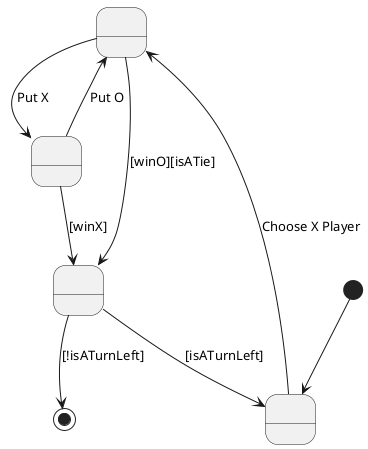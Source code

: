 @startuml instructionsState

    state State1 as " "
    state State2 as " "
    state State3 as " "
    state State4 as " "

    [*] --> State3
    State3 --> State1 : Choose X Player
    State1 --> State2 : Put X
    State1 --> State4 : [winO][isATie]
    State2 --> State1 : Put O
    State2 --> State4 : [winX]
    State4 --> State3 : [isATurnLeft]
    State4 --> [*] : [!isATurnLeft]

@enduml
